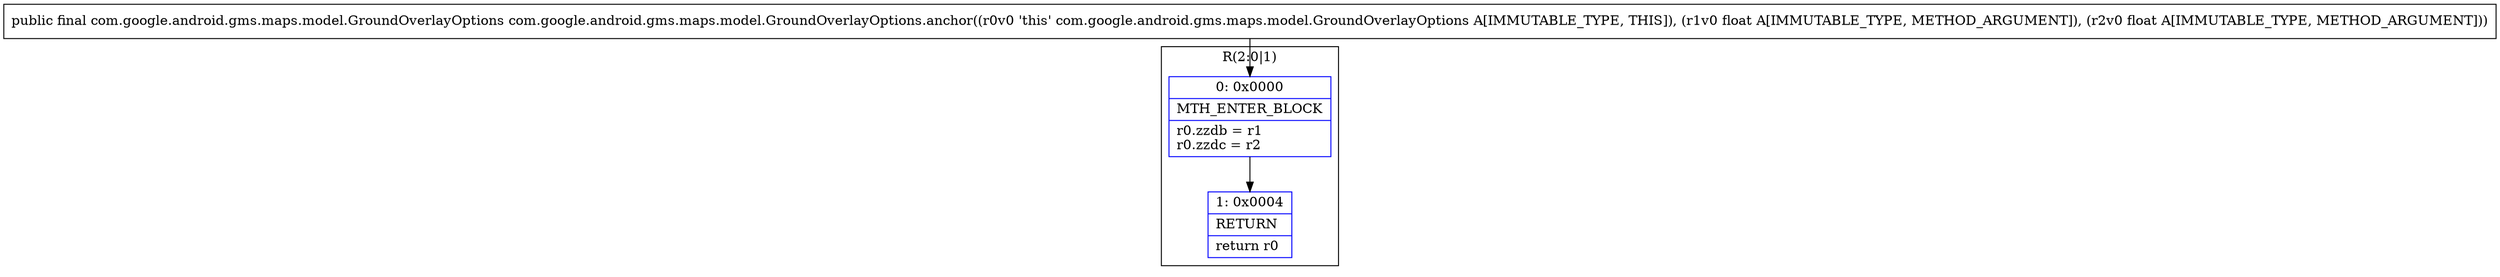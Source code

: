 digraph "CFG forcom.google.android.gms.maps.model.GroundOverlayOptions.anchor(FF)Lcom\/google\/android\/gms\/maps\/model\/GroundOverlayOptions;" {
subgraph cluster_Region_2035785906 {
label = "R(2:0|1)";
node [shape=record,color=blue];
Node_0 [shape=record,label="{0\:\ 0x0000|MTH_ENTER_BLOCK\l|r0.zzdb = r1\lr0.zzdc = r2\l}"];
Node_1 [shape=record,label="{1\:\ 0x0004|RETURN\l|return r0\l}"];
}
MethodNode[shape=record,label="{public final com.google.android.gms.maps.model.GroundOverlayOptions com.google.android.gms.maps.model.GroundOverlayOptions.anchor((r0v0 'this' com.google.android.gms.maps.model.GroundOverlayOptions A[IMMUTABLE_TYPE, THIS]), (r1v0 float A[IMMUTABLE_TYPE, METHOD_ARGUMENT]), (r2v0 float A[IMMUTABLE_TYPE, METHOD_ARGUMENT])) }"];
MethodNode -> Node_0;
Node_0 -> Node_1;
}

